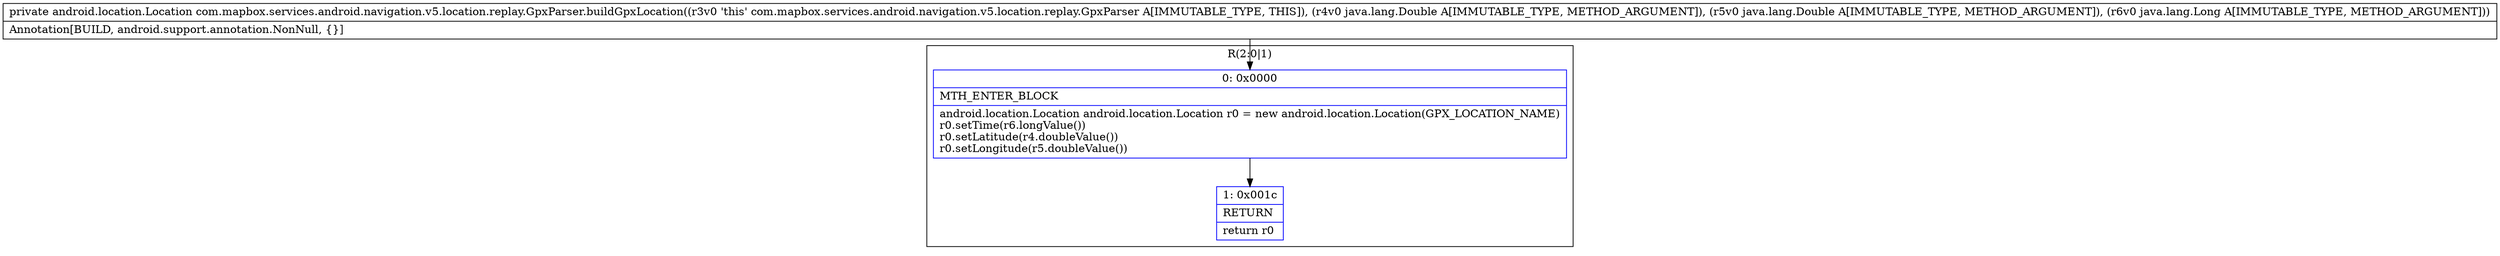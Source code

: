 digraph "CFG forcom.mapbox.services.android.navigation.v5.location.replay.GpxParser.buildGpxLocation(Ljava\/lang\/Double;Ljava\/lang\/Double;Ljava\/lang\/Long;)Landroid\/location\/Location;" {
subgraph cluster_Region_602717844 {
label = "R(2:0|1)";
node [shape=record,color=blue];
Node_0 [shape=record,label="{0\:\ 0x0000|MTH_ENTER_BLOCK\l|android.location.Location android.location.Location r0 = new android.location.Location(GPX_LOCATION_NAME)\lr0.setTime(r6.longValue())\lr0.setLatitude(r4.doubleValue())\lr0.setLongitude(r5.doubleValue())\l}"];
Node_1 [shape=record,label="{1\:\ 0x001c|RETURN\l|return r0\l}"];
}
MethodNode[shape=record,label="{private android.location.Location com.mapbox.services.android.navigation.v5.location.replay.GpxParser.buildGpxLocation((r3v0 'this' com.mapbox.services.android.navigation.v5.location.replay.GpxParser A[IMMUTABLE_TYPE, THIS]), (r4v0 java.lang.Double A[IMMUTABLE_TYPE, METHOD_ARGUMENT]), (r5v0 java.lang.Double A[IMMUTABLE_TYPE, METHOD_ARGUMENT]), (r6v0 java.lang.Long A[IMMUTABLE_TYPE, METHOD_ARGUMENT]))  | Annotation[BUILD, android.support.annotation.NonNull, \{\}]\l}"];
MethodNode -> Node_0;
Node_0 -> Node_1;
}

